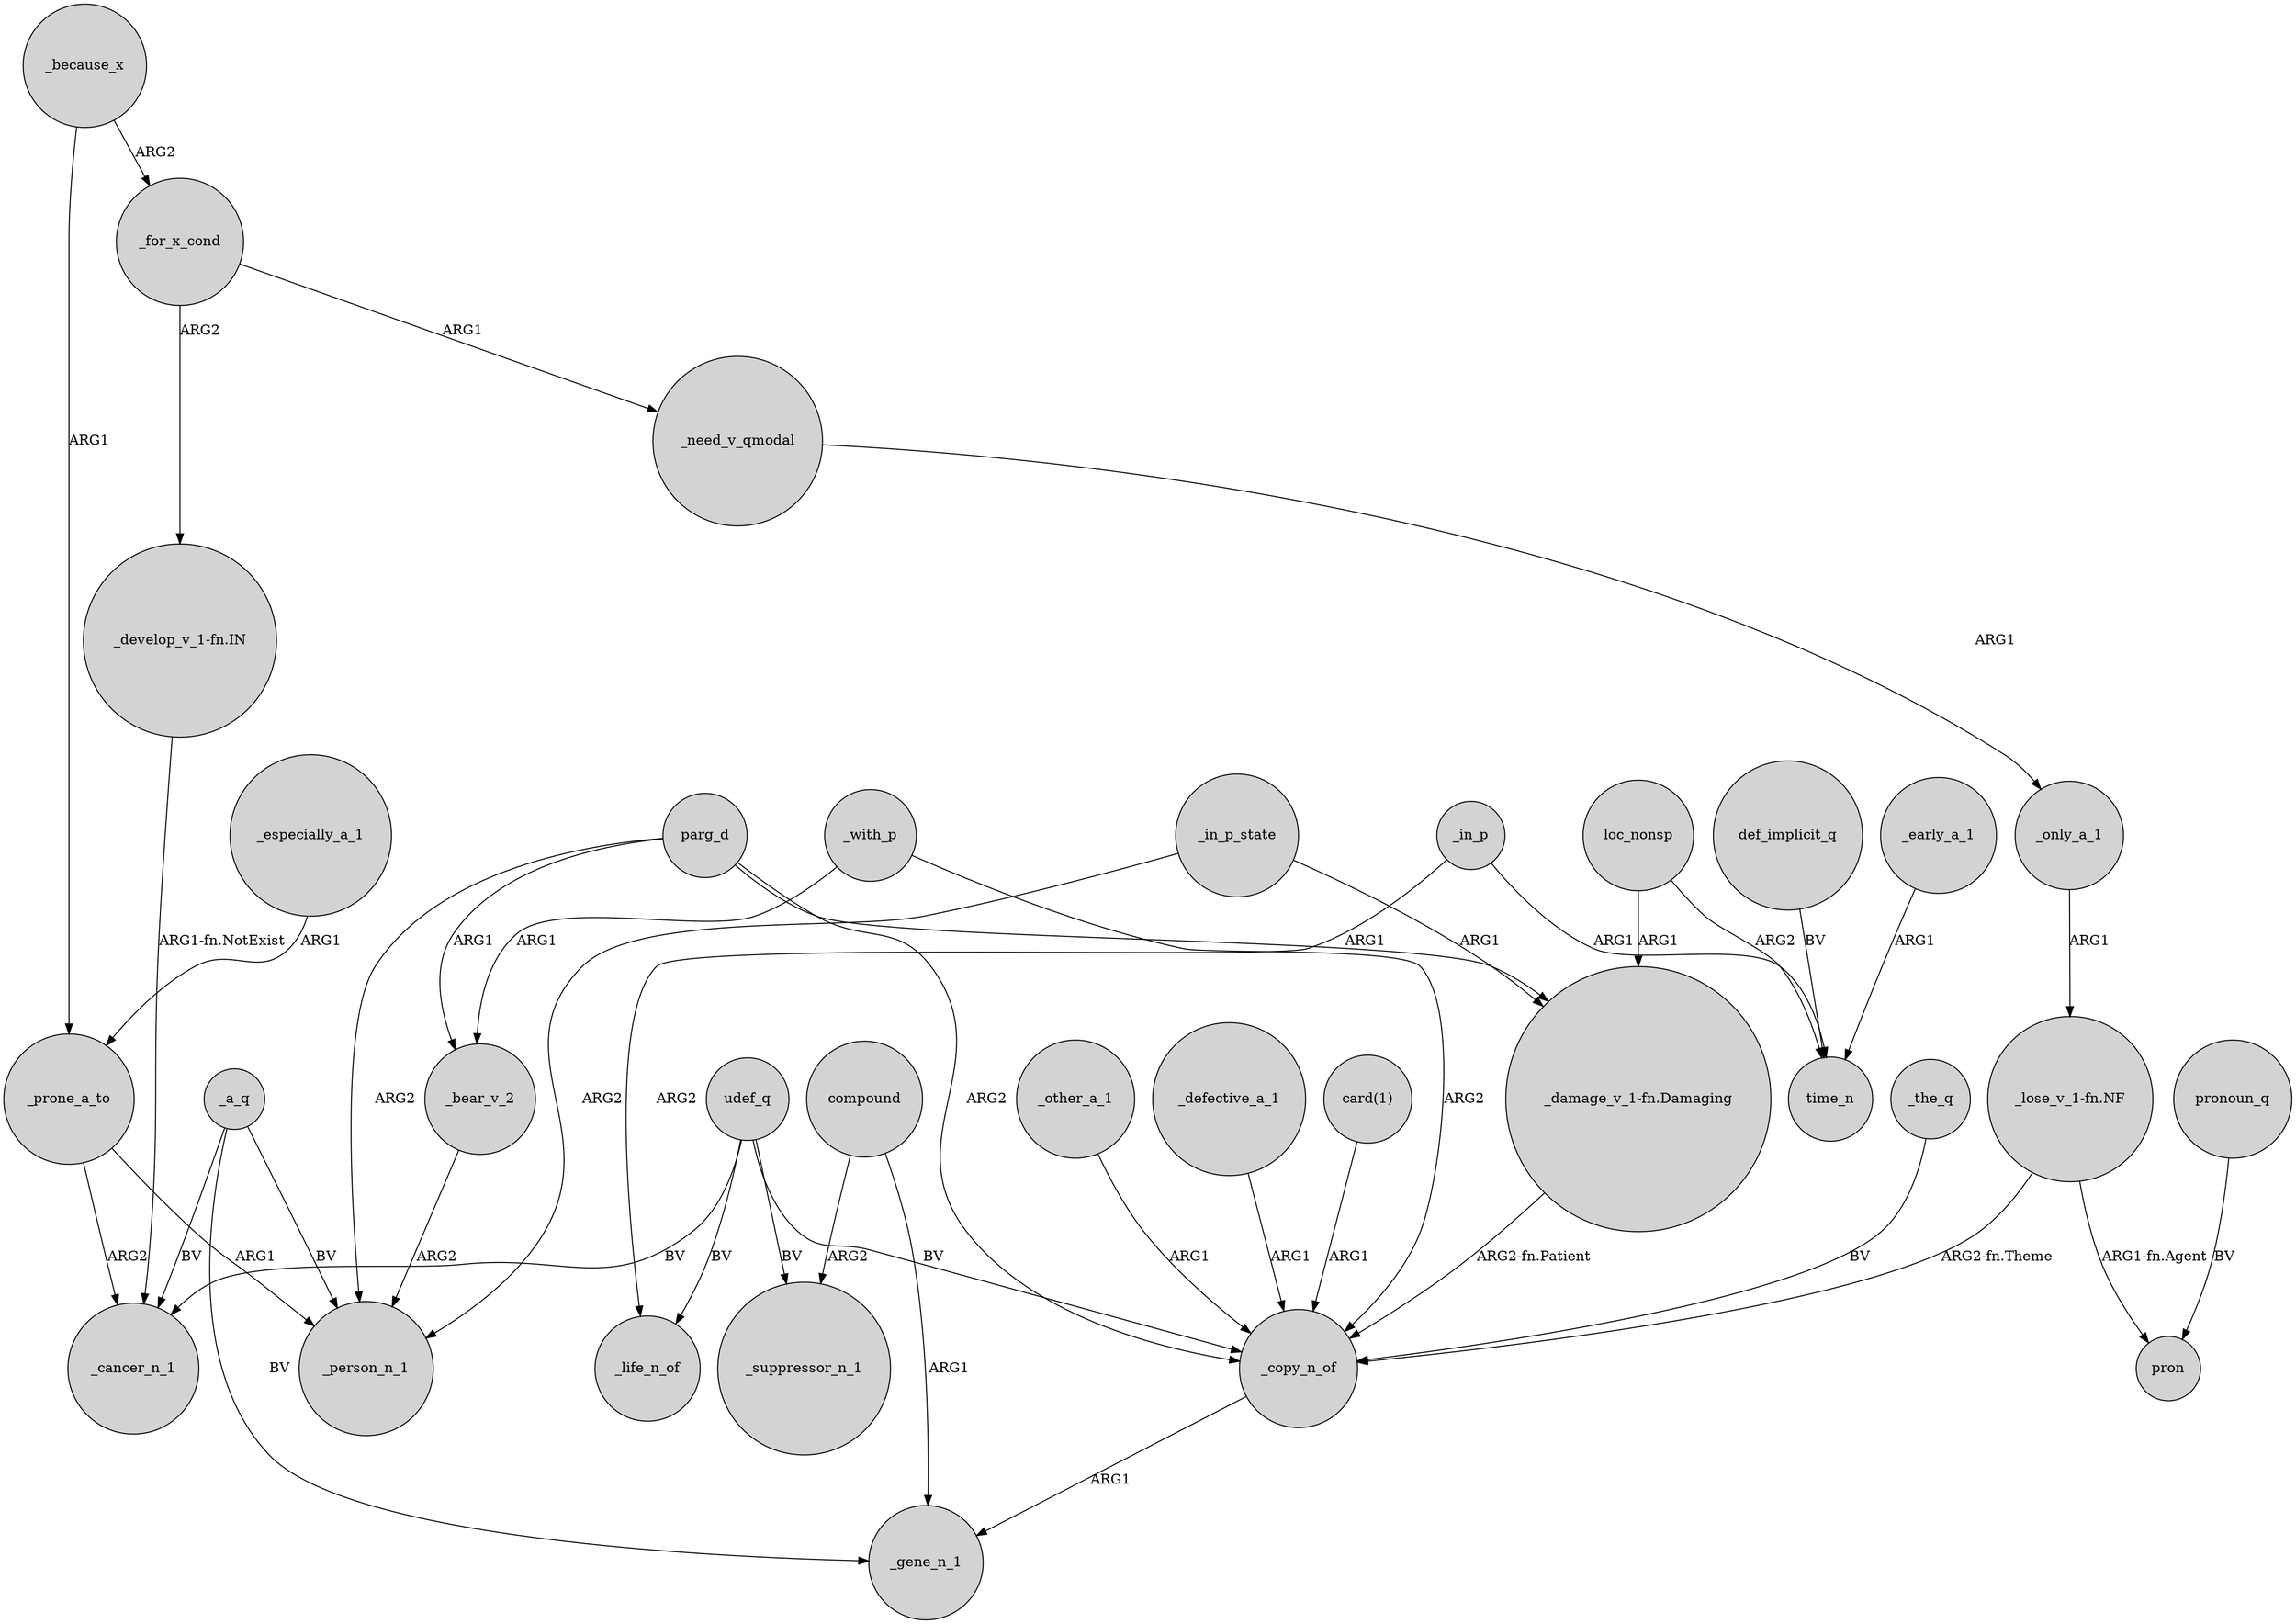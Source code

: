 digraph {
	node [shape=circle style=filled]
	udef_q -> _cancer_n_1 [label=BV]
	_in_p -> _life_n_of [label=ARG2]
	"_develop_v_1-fn.IN" -> _cancer_n_1 [label="ARG1-fn.NotExist"]
	_need_v_qmodal -> _only_a_1 [label=ARG1]
	_the_q -> _copy_n_of [label=BV]
	_only_a_1 -> "_lose_v_1-fn.NF" [label=ARG1]
	udef_q -> _life_n_of [label=BV]
	"_lose_v_1-fn.NF" -> pron [label="ARG1-fn.Agent"]
	_a_q -> _person_n_1 [label=BV]
	_a_q -> _gene_n_1 [label=BV]
	_with_p -> _copy_n_of [label=ARG2]
	_other_a_1 -> _copy_n_of [label=ARG1]
	_defective_a_1 -> _copy_n_of [label=ARG1]
	loc_nonsp -> "_damage_v_1-fn.Damaging" [label=ARG1]
	_especially_a_1 -> _prone_a_to [label=ARG1]
	_for_x_cond -> "_develop_v_1-fn.IN" [label=ARG2]
	_in_p_state -> _person_n_1 [label=ARG2]
	_in_p -> time_n [label=ARG1]
	"_lose_v_1-fn.NF" -> _copy_n_of [label="ARG2-fn.Theme"]
	udef_q -> _suppressor_n_1 [label=BV]
	loc_nonsp -> time_n [label=ARG2]
	_because_x -> _for_x_cond [label=ARG2]
	parg_d -> "_damage_v_1-fn.Damaging" [label=ARG1]
	parg_d -> _person_n_1 [label=ARG2]
	_copy_n_of -> _gene_n_1 [label=ARG1]
	_with_p -> _bear_v_2 [label=ARG1]
	compound -> _suppressor_n_1 [label=ARG2]
	_prone_a_to -> _person_n_1 [label=ARG1]
	pronoun_q -> pron [label=BV]
	_a_q -> _cancer_n_1 [label=BV]
	parg_d -> _copy_n_of [label=ARG2]
	_prone_a_to -> _cancer_n_1 [label=ARG2]
	_early_a_1 -> time_n [label=ARG1]
	"_damage_v_1-fn.Damaging" -> _copy_n_of [label="ARG2-fn.Patient"]
	_for_x_cond -> _need_v_qmodal [label=ARG1]
	_because_x -> _prone_a_to [label=ARG1]
	_in_p_state -> "_damage_v_1-fn.Damaging" [label=ARG1]
	parg_d -> _bear_v_2 [label=ARG1]
	compound -> _gene_n_1 [label=ARG1]
	"card(1)" -> _copy_n_of [label=ARG1]
	udef_q -> _copy_n_of [label=BV]
	def_implicit_q -> time_n [label=BV]
	_bear_v_2 -> _person_n_1 [label=ARG2]
}
